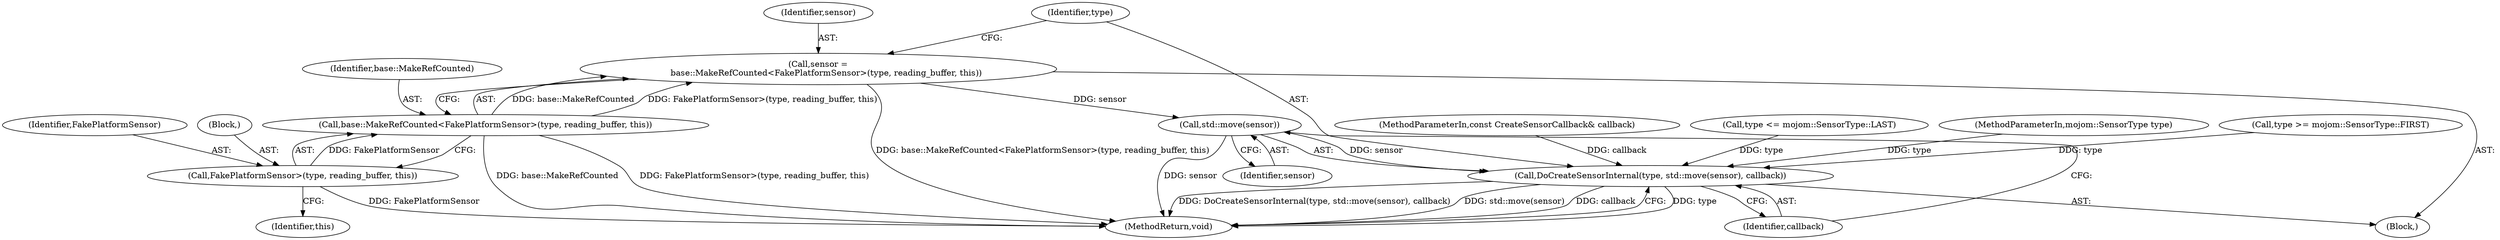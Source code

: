 digraph "0_Chrome_c0c8978849ac57e4ecd613ddc8ff7852a2054734@API" {
"1000127" [label="(Call,std::move(sensor))"];
"1000114" [label="(Call,sensor =\n      base::MakeRefCounted<FakePlatformSensor>(type, reading_buffer, this))"];
"1000116" [label="(Call,base::MakeRefCounted<FakePlatformSensor>(type, reading_buffer, this))"];
"1000118" [label="(Call,FakePlatformSensor>(type, reading_buffer, this))"];
"1000125" [label="(Call,DoCreateSensorInternal(type, std::move(sensor), callback))"];
"1000120" [label="(Block,)"];
"1000110" [label="(Call,type <= mojom::SensorType::LAST)"];
"1000114" [label="(Call,sensor =\n      base::MakeRefCounted<FakePlatformSensor>(type, reading_buffer, this))"];
"1000119" [label="(Identifier,FakePlatformSensor)"];
"1000101" [label="(MethodParameterIn,mojom::SensorType type)"];
"1000125" [label="(Call,DoCreateSensorInternal(type, std::move(sensor), callback))"];
"1000130" [label="(MethodReturn,void)"];
"1000116" [label="(Call,base::MakeRefCounted<FakePlatformSensor>(type, reading_buffer, this))"];
"1000115" [label="(Identifier,sensor)"];
"1000117" [label="(Identifier,base::MakeRefCounted)"];
"1000107" [label="(Call,type >= mojom::SensorType::FIRST)"];
"1000103" [label="(MethodParameterIn,const CreateSensorCallback& callback)"];
"1000104" [label="(Block,)"];
"1000127" [label="(Call,std::move(sensor))"];
"1000129" [label="(Identifier,callback)"];
"1000124" [label="(Identifier,this)"];
"1000118" [label="(Call,FakePlatformSensor>(type, reading_buffer, this))"];
"1000128" [label="(Identifier,sensor)"];
"1000126" [label="(Identifier,type)"];
"1000127" -> "1000125"  [label="AST: "];
"1000127" -> "1000128"  [label="CFG: "];
"1000128" -> "1000127"  [label="AST: "];
"1000129" -> "1000127"  [label="CFG: "];
"1000127" -> "1000130"  [label="DDG: sensor"];
"1000127" -> "1000125"  [label="DDG: sensor"];
"1000114" -> "1000127"  [label="DDG: sensor"];
"1000114" -> "1000104"  [label="AST: "];
"1000114" -> "1000116"  [label="CFG: "];
"1000115" -> "1000114"  [label="AST: "];
"1000116" -> "1000114"  [label="AST: "];
"1000126" -> "1000114"  [label="CFG: "];
"1000114" -> "1000130"  [label="DDG: base::MakeRefCounted<FakePlatformSensor>(type, reading_buffer, this)"];
"1000116" -> "1000114"  [label="DDG: base::MakeRefCounted"];
"1000116" -> "1000114"  [label="DDG: FakePlatformSensor>(type, reading_buffer, this)"];
"1000116" -> "1000118"  [label="CFG: "];
"1000117" -> "1000116"  [label="AST: "];
"1000118" -> "1000116"  [label="AST: "];
"1000116" -> "1000130"  [label="DDG: base::MakeRefCounted"];
"1000116" -> "1000130"  [label="DDG: FakePlatformSensor>(type, reading_buffer, this)"];
"1000118" -> "1000116"  [label="DDG: FakePlatformSensor"];
"1000118" -> "1000124"  [label="CFG: "];
"1000119" -> "1000118"  [label="AST: "];
"1000120" -> "1000118"  [label="AST: "];
"1000118" -> "1000130"  [label="DDG: FakePlatformSensor"];
"1000125" -> "1000104"  [label="AST: "];
"1000125" -> "1000129"  [label="CFG: "];
"1000126" -> "1000125"  [label="AST: "];
"1000129" -> "1000125"  [label="AST: "];
"1000130" -> "1000125"  [label="CFG: "];
"1000125" -> "1000130"  [label="DDG: type"];
"1000125" -> "1000130"  [label="DDG: DoCreateSensorInternal(type, std::move(sensor), callback)"];
"1000125" -> "1000130"  [label="DDG: std::move(sensor)"];
"1000125" -> "1000130"  [label="DDG: callback"];
"1000107" -> "1000125"  [label="DDG: type"];
"1000110" -> "1000125"  [label="DDG: type"];
"1000101" -> "1000125"  [label="DDG: type"];
"1000103" -> "1000125"  [label="DDG: callback"];
}
